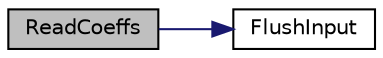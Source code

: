 digraph "ReadCoeffs"
{
 // LATEX_PDF_SIZE
  edge [fontname="Helvetica",fontsize="10",labelfontname="Helvetica",labelfontsize="10"];
  node [fontname="Helvetica",fontsize="10",shape=record];
  rankdir="LR";
  Node1 [label="ReadCoeffs",height=0.2,width=0.4,color="black", fillcolor="grey75", style="filled", fontcolor="black",tooltip=" "];
  Node1 -> Node2 [color="midnightblue",fontsize="10",style="solid",fontname="Helvetica"];
  Node2 [label="FlushInput",height=0.2,width=0.4,color="black", fillcolor="white", style="filled",URL="$_utilities_8cpp.html#af760698300b1d9d04708ca26bafb52e6",tooltip="Clear stdin."];
}
